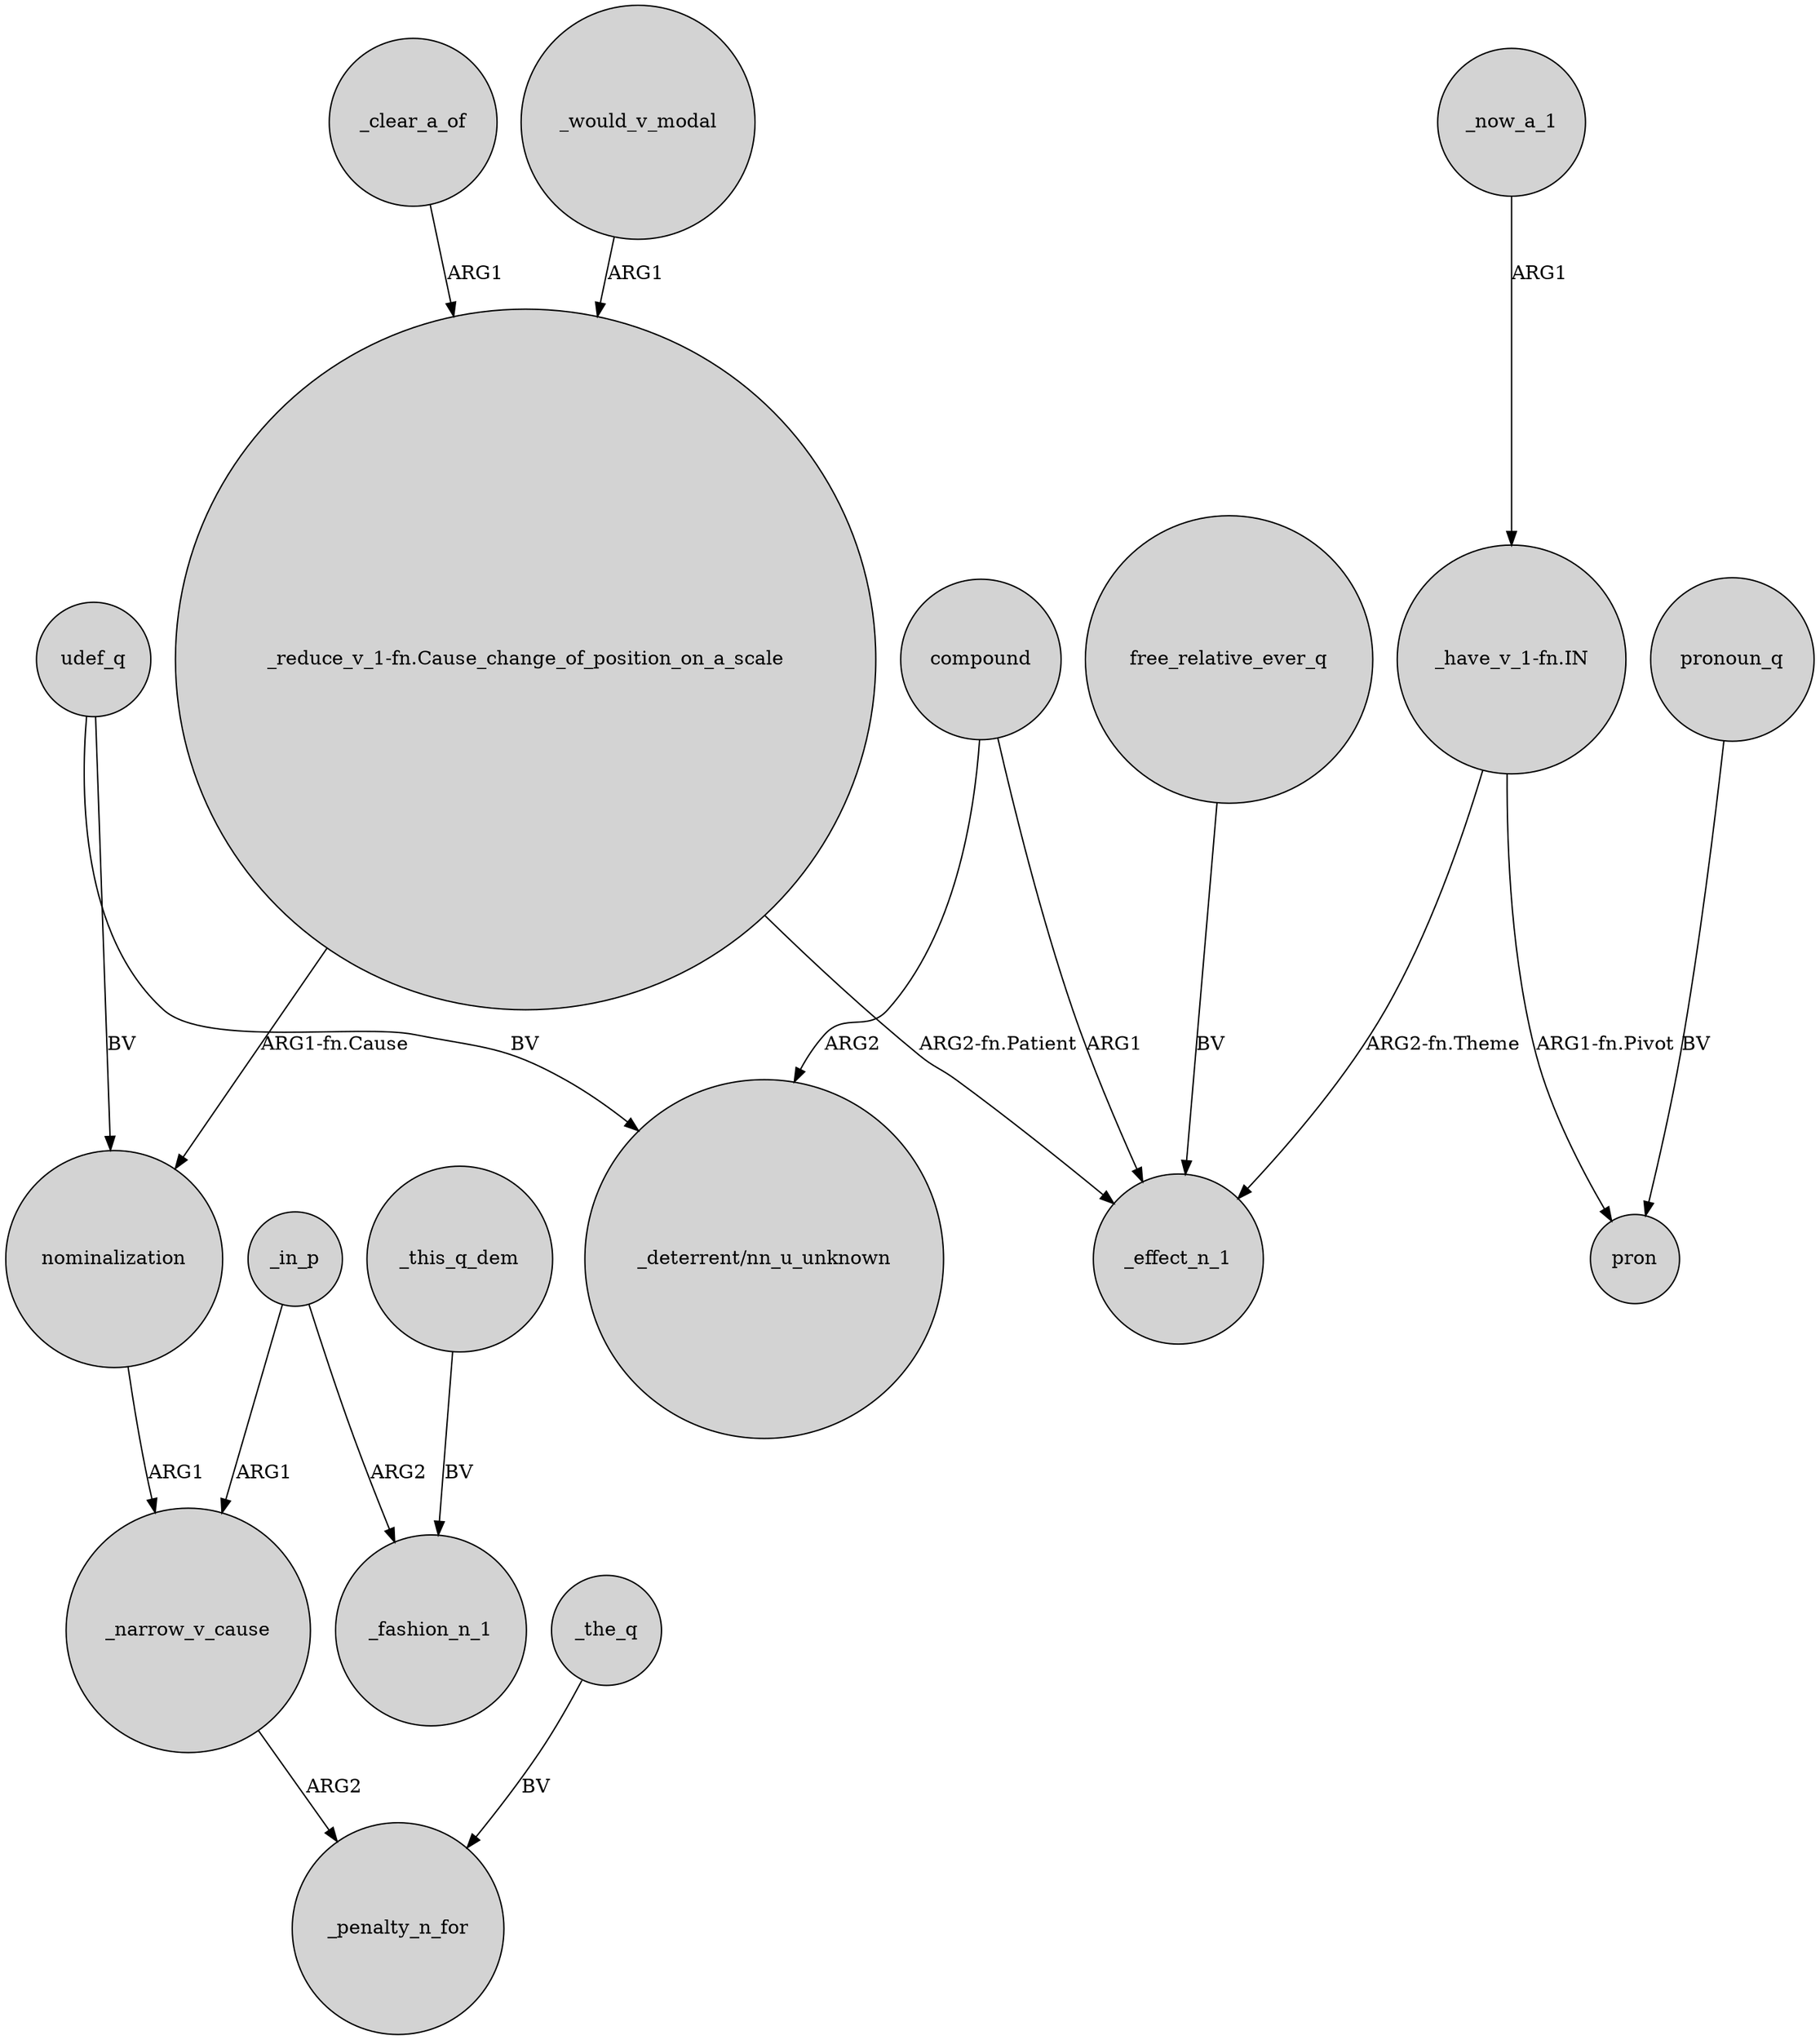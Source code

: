 digraph {
	node [shape=circle style=filled]
	_in_p -> _fashion_n_1 [label=ARG2]
	_would_v_modal -> "_reduce_v_1-fn.Cause_change_of_position_on_a_scale" [label=ARG1]
	"_reduce_v_1-fn.Cause_change_of_position_on_a_scale" -> _effect_n_1 [label="ARG2-fn.Patient"]
	free_relative_ever_q -> _effect_n_1 [label=BV]
	_now_a_1 -> "_have_v_1-fn.IN" [label=ARG1]
	_this_q_dem -> _fashion_n_1 [label=BV]
	_in_p -> _narrow_v_cause [label=ARG1]
	"_have_v_1-fn.IN" -> _effect_n_1 [label="ARG2-fn.Theme"]
	"_have_v_1-fn.IN" -> pron [label="ARG1-fn.Pivot"]
	"_reduce_v_1-fn.Cause_change_of_position_on_a_scale" -> nominalization [label="ARG1-fn.Cause"]
	udef_q -> "_deterrent/nn_u_unknown" [label=BV]
	_clear_a_of -> "_reduce_v_1-fn.Cause_change_of_position_on_a_scale" [label=ARG1]
	pronoun_q -> pron [label=BV]
	compound -> "_deterrent/nn_u_unknown" [label=ARG2]
	udef_q -> nominalization [label=BV]
	_narrow_v_cause -> _penalty_n_for [label=ARG2]
	nominalization -> _narrow_v_cause [label=ARG1]
	compound -> _effect_n_1 [label=ARG1]
	_the_q -> _penalty_n_for [label=BV]
}
